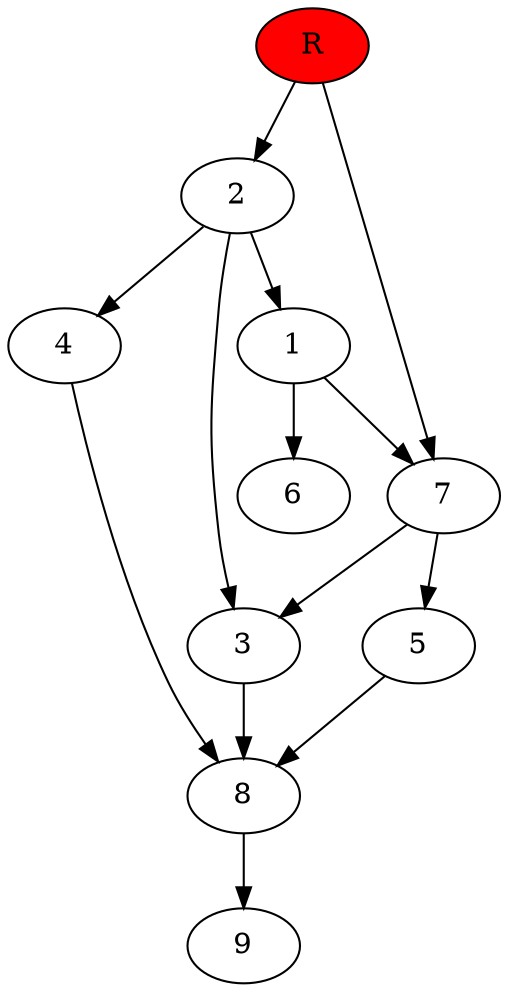 digraph prb25864 {
	1
	2
	3
	4
	5
	6
	7
	8
	R [fillcolor="#ff0000" style=filled]
	1 -> 6
	1 -> 7
	2 -> 1
	2 -> 3
	2 -> 4
	3 -> 8
	4 -> 8
	5 -> 8
	7 -> 3
	7 -> 5
	8 -> 9
	R -> 2
	R -> 7
}
